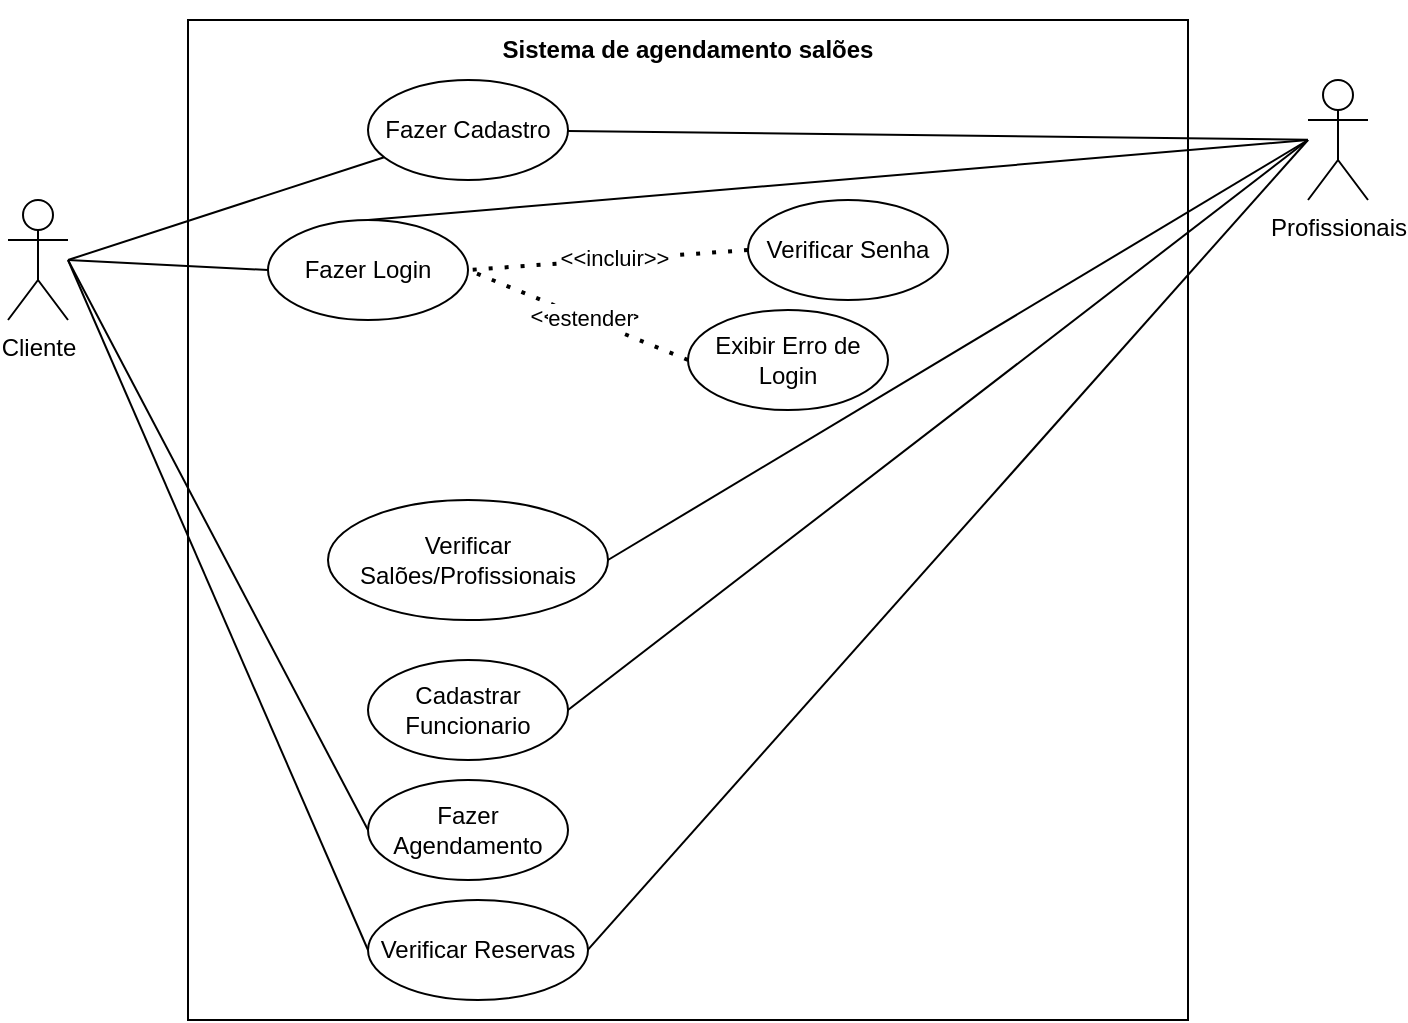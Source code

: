 <mxfile version="22.1.0" type="github">
  <diagram name="Página-1" id="zw3-u5KK96cEIScXGKcf">
    <mxGraphModel dx="934" dy="525" grid="1" gridSize="10" guides="1" tooltips="1" connect="1" arrows="1" fold="1" page="1" pageScale="1" pageWidth="827" pageHeight="1169" math="0" shadow="0">
      <root>
        <mxCell id="0" />
        <mxCell id="1" parent="0" />
        <mxCell id="SqGxmkNJAKV2vkBoEYN4-4" value="Cliente&lt;br&gt;" style="shape=umlActor;verticalLabelPosition=bottom;verticalAlign=top;html=1;outlineConnect=0;" vertex="1" parent="1">
          <mxGeometry x="110" y="200" width="30" height="60" as="geometry" />
        </mxCell>
        <mxCell id="SqGxmkNJAKV2vkBoEYN4-5" value="" style="whiteSpace=wrap;html=1;aspect=fixed;" vertex="1" parent="1">
          <mxGeometry x="200" y="110" width="500" height="500" as="geometry" />
        </mxCell>
        <mxCell id="SqGxmkNJAKV2vkBoEYN4-6" value="Profissionais" style="shape=umlActor;verticalLabelPosition=bottom;verticalAlign=top;html=1;outlineConnect=0;" vertex="1" parent="1">
          <mxGeometry x="760" y="140" width="30" height="60" as="geometry" />
        </mxCell>
        <mxCell id="SqGxmkNJAKV2vkBoEYN4-7" value="Fazer Cadastro" style="ellipse;whiteSpace=wrap;html=1;" vertex="1" parent="1">
          <mxGeometry x="290" y="140" width="100" height="50" as="geometry" />
        </mxCell>
        <mxCell id="SqGxmkNJAKV2vkBoEYN4-8" value="Fazer Login" style="ellipse;whiteSpace=wrap;html=1;" vertex="1" parent="1">
          <mxGeometry x="240" y="210" width="100" height="50" as="geometry" />
        </mxCell>
        <mxCell id="SqGxmkNJAKV2vkBoEYN4-9" value="Verificar Senha" style="ellipse;whiteSpace=wrap;html=1;" vertex="1" parent="1">
          <mxGeometry x="480" y="200" width="100" height="50" as="geometry" />
        </mxCell>
        <mxCell id="SqGxmkNJAKV2vkBoEYN4-10" value="Exibir Erro de Login" style="ellipse;whiteSpace=wrap;html=1;" vertex="1" parent="1">
          <mxGeometry x="450" y="255" width="100" height="50" as="geometry" />
        </mxCell>
        <mxCell id="SqGxmkNJAKV2vkBoEYN4-11" value="Verificar Salões/Profissionais" style="ellipse;whiteSpace=wrap;html=1;" vertex="1" parent="1">
          <mxGeometry x="270" y="350" width="140" height="60" as="geometry" />
        </mxCell>
        <mxCell id="SqGxmkNJAKV2vkBoEYN4-12" value="Cadastrar Funcionario" style="ellipse;whiteSpace=wrap;html=1;" vertex="1" parent="1">
          <mxGeometry x="290" y="430" width="100" height="50" as="geometry" />
        </mxCell>
        <mxCell id="SqGxmkNJAKV2vkBoEYN4-13" value="Fazer Agendamento" style="ellipse;whiteSpace=wrap;html=1;" vertex="1" parent="1">
          <mxGeometry x="290" y="490" width="100" height="50" as="geometry" />
        </mxCell>
        <mxCell id="SqGxmkNJAKV2vkBoEYN4-15" value="" style="endArrow=none;html=1;rounded=0;" edge="1" parent="1" source="SqGxmkNJAKV2vkBoEYN4-7">
          <mxGeometry width="50" height="50" relative="1" as="geometry">
            <mxPoint x="380" y="410" as="sourcePoint" />
            <mxPoint x="140" y="230" as="targetPoint" />
          </mxGeometry>
        </mxCell>
        <mxCell id="SqGxmkNJAKV2vkBoEYN4-16" value="" style="endArrow=none;html=1;rounded=0;" edge="1" parent="1" source="SqGxmkNJAKV2vkBoEYN4-7" target="SqGxmkNJAKV2vkBoEYN4-6">
          <mxGeometry width="50" height="50" relative="1" as="geometry">
            <mxPoint x="380" y="310" as="sourcePoint" />
            <mxPoint x="430" y="260" as="targetPoint" />
          </mxGeometry>
        </mxCell>
        <mxCell id="SqGxmkNJAKV2vkBoEYN4-18" value="" style="endArrow=none;html=1;rounded=0;entryX=0;entryY=0.5;entryDx=0;entryDy=0;" edge="1" parent="1" target="SqGxmkNJAKV2vkBoEYN4-8">
          <mxGeometry width="50" height="50" relative="1" as="geometry">
            <mxPoint x="140" y="230" as="sourcePoint" />
            <mxPoint x="430" y="260" as="targetPoint" />
          </mxGeometry>
        </mxCell>
        <mxCell id="SqGxmkNJAKV2vkBoEYN4-20" value="" style="endArrow=none;html=1;rounded=0;exitX=0.5;exitY=0;exitDx=0;exitDy=0;" edge="1" parent="1" source="SqGxmkNJAKV2vkBoEYN4-8">
          <mxGeometry width="50" height="50" relative="1" as="geometry">
            <mxPoint x="380" y="310" as="sourcePoint" />
            <mxPoint x="760" y="170" as="targetPoint" />
          </mxGeometry>
        </mxCell>
        <mxCell id="SqGxmkNJAKV2vkBoEYN4-21" value="" style="endArrow=none;html=1;rounded=0;exitX=1;exitY=0.5;exitDx=0;exitDy=0;" edge="1" parent="1" source="SqGxmkNJAKV2vkBoEYN4-11">
          <mxGeometry width="50" height="50" relative="1" as="geometry">
            <mxPoint x="380" y="410" as="sourcePoint" />
            <mxPoint x="760" y="170" as="targetPoint" />
          </mxGeometry>
        </mxCell>
        <mxCell id="SqGxmkNJAKV2vkBoEYN4-22" value="Verificar Reservas" style="ellipse;whiteSpace=wrap;html=1;" vertex="1" parent="1">
          <mxGeometry x="290" y="550" width="110" height="50" as="geometry" />
        </mxCell>
        <mxCell id="SqGxmkNJAKV2vkBoEYN4-23" value="" style="endArrow=none;html=1;rounded=0;exitX=1;exitY=0.5;exitDx=0;exitDy=0;" edge="1" parent="1" source="SqGxmkNJAKV2vkBoEYN4-12">
          <mxGeometry width="50" height="50" relative="1" as="geometry">
            <mxPoint x="360" y="410" as="sourcePoint" />
            <mxPoint x="760" y="170" as="targetPoint" />
          </mxGeometry>
        </mxCell>
        <mxCell id="SqGxmkNJAKV2vkBoEYN4-24" value="" style="endArrow=none;html=1;rounded=0;" edge="1" parent="1">
          <mxGeometry width="50" height="50" relative="1" as="geometry">
            <mxPoint x="400" y="574.839" as="sourcePoint" />
            <mxPoint x="760" y="170" as="targetPoint" />
          </mxGeometry>
        </mxCell>
        <mxCell id="SqGxmkNJAKV2vkBoEYN4-25" value="" style="endArrow=none;html=1;rounded=0;exitX=0;exitY=0.5;exitDx=0;exitDy=0;" edge="1" parent="1" source="SqGxmkNJAKV2vkBoEYN4-13">
          <mxGeometry width="50" height="50" relative="1" as="geometry">
            <mxPoint x="360" y="410" as="sourcePoint" />
            <mxPoint x="140" y="230" as="targetPoint" />
          </mxGeometry>
        </mxCell>
        <mxCell id="SqGxmkNJAKV2vkBoEYN4-26" value="" style="endArrow=none;html=1;rounded=0;exitX=0;exitY=0.5;exitDx=0;exitDy=0;" edge="1" parent="1" source="SqGxmkNJAKV2vkBoEYN4-22">
          <mxGeometry width="50" height="50" relative="1" as="geometry">
            <mxPoint x="300" y="525" as="sourcePoint" />
            <mxPoint x="140" y="230" as="targetPoint" />
          </mxGeometry>
        </mxCell>
        <mxCell id="SqGxmkNJAKV2vkBoEYN4-27" value="" style="endArrow=none;dashed=1;html=1;dashPattern=1 3;strokeWidth=2;rounded=0;entryX=1;entryY=0.5;entryDx=0;entryDy=0;exitX=0;exitY=0.5;exitDx=0;exitDy=0;" edge="1" parent="1" source="SqGxmkNJAKV2vkBoEYN4-9" target="SqGxmkNJAKV2vkBoEYN4-8">
          <mxGeometry width="50" height="50" relative="1" as="geometry">
            <mxPoint x="360" y="340" as="sourcePoint" />
            <mxPoint x="410" y="290" as="targetPoint" />
          </mxGeometry>
        </mxCell>
        <mxCell id="SqGxmkNJAKV2vkBoEYN4-28" value="&amp;lt;&amp;lt;incluir&amp;gt;&amp;gt;" style="edgeLabel;html=1;align=center;verticalAlign=middle;resizable=0;points=[];" vertex="1" connectable="0" parent="SqGxmkNJAKV2vkBoEYN4-27">
          <mxGeometry x="-0.04" y="-1" relative="1" as="geometry">
            <mxPoint as="offset" />
          </mxGeometry>
        </mxCell>
        <mxCell id="SqGxmkNJAKV2vkBoEYN4-29" value="" style="endArrow=none;dashed=1;html=1;dashPattern=1 3;strokeWidth=2;rounded=0;entryX=1;entryY=0.5;entryDx=0;entryDy=0;exitX=0;exitY=0.5;exitDx=0;exitDy=0;" edge="1" parent="1" source="SqGxmkNJAKV2vkBoEYN4-10" target="SqGxmkNJAKV2vkBoEYN4-8">
          <mxGeometry width="50" height="50" relative="1" as="geometry">
            <mxPoint x="490" y="235" as="sourcePoint" />
            <mxPoint x="400" y="240" as="targetPoint" />
          </mxGeometry>
        </mxCell>
        <mxCell id="SqGxmkNJAKV2vkBoEYN4-30" value="&amp;lt;&amp;lt;incluir&amp;gt;&amp;gt;" style="edgeLabel;html=1;align=center;verticalAlign=middle;resizable=0;points=[];" vertex="1" connectable="0" parent="SqGxmkNJAKV2vkBoEYN4-29">
          <mxGeometry x="-0.04" y="-1" relative="1" as="geometry">
            <mxPoint as="offset" />
          </mxGeometry>
        </mxCell>
        <mxCell id="SqGxmkNJAKV2vkBoEYN4-31" value="estender" style="edgeLabel;html=1;align=center;verticalAlign=middle;resizable=0;points=[];" vertex="1" connectable="0" parent="SqGxmkNJAKV2vkBoEYN4-29">
          <mxGeometry x="-0.09" y="-1" relative="1" as="geometry">
            <mxPoint as="offset" />
          </mxGeometry>
        </mxCell>
        <mxCell id="SqGxmkNJAKV2vkBoEYN4-32" value="&lt;b&gt;Sistema de agendamento salões&lt;/b&gt;" style="text;html=1;strokeColor=none;fillColor=none;align=center;verticalAlign=middle;whiteSpace=wrap;rounded=0;" vertex="1" parent="1">
          <mxGeometry x="345" y="100" width="210" height="50" as="geometry" />
        </mxCell>
      </root>
    </mxGraphModel>
  </diagram>
</mxfile>
